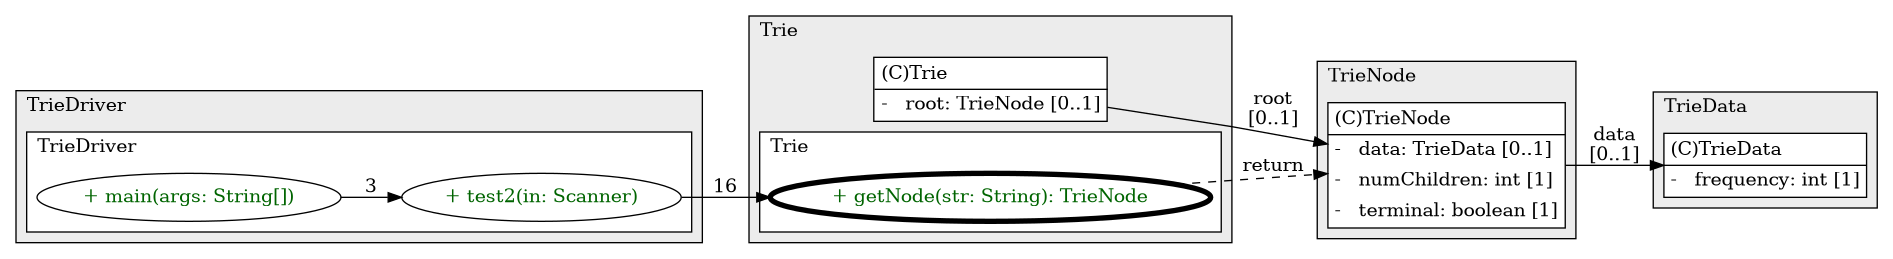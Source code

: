 @startuml

/' diagram meta data start
config=CallConfiguration;
{
  "rootMethod": "Trie#getNode(String)",
  "projectClassification": {
    "searchMode": "OpenProject", // OpenProject, AllProjects
    "includedProjects": "",
    "pathEndKeywords": "*.impl",
    "isClientPath": "",
    "isClientName": "",
    "isTestPath": "",
    "isTestName": "",
    "isMappingPath": "",
    "isMappingName": "",
    "isDataAccessPath": "",
    "isDataAccessName": "",
    "isDataStructurePath": "",
    "isDataStructureName": "",
    "isInterfaceStructuresPath": "",
    "isInterfaceStructuresName": "",
    "isEntryPointPath": "",
    "isEntryPointName": "",
    "treatFinalFieldsAsMandatory": false
  },
  "graphRestriction": {
    "classPackageExcludeFilter": "",
    "classPackageIncludeFilter": "",
    "classNameExcludeFilter": "",
    "classNameIncludeFilter": "",
    "methodNameExcludeFilter": "",
    "methodNameIncludeFilter": "",
    "removeByInheritance": "", // inheritance/annotation based filtering is done in a second step
    "removeByAnnotation": "",
    "removeByClassPackage": "", // cleanup the graph after inheritance/annotation based filtering is done
    "removeByClassName": "",
    "cutMappings": false,
    "cutEnum": false,
    "cutTests": false,
    "cutClient": false,
    "cutDataAccess": false,
    "cutInterfaceStructures": false,
    "cutDataStructures": false,
    "cutGetterAndSetter": false,
    "cutConstructors": false
  },
  "graphTraversal": {
    "forwardDepth": 6,
    "backwardDepth": 6,
    "classPackageExcludeFilter": "",
    "classPackageIncludeFilter": "",
    "classNameExcludeFilter": "",
    "classNameIncludeFilter": "",
    "methodNameExcludeFilter": "",
    "methodNameIncludeFilter": "",
    "hideMappings": false,
    "hideDataStructures": false,
    "hidePrivateMethods": false,
    "hideInterfaceCalls": false, // indirection: implementation -> interface (is hidden) -> implementation
    "onlyShowApplicationEntryPoints": false, // root node is included
    "useMethodCallsForStructureDiagram": "BothDirections" // ForwardOnly, BothDirections, No
  },
  "details": {
    "aggregation": "GroupByClass", // ByClass, GroupByClass, None
    "showMethodParametersTypes": true,
    "showMethodParametersNames": true,
    "showMethodReturnType": true,
    "showPackageLevels": 5,
    "showCallOrder": true,
    "edgeMode": "TypesAndMethods", // TypesOnly, MethodsOnly, TypesAndMethods, MethodsAndDirectTypeUsage
    "showDetailedClassStructure": true
  },
  "rootClass": "Trie",
  "extensionCallbackMethod": "" // qualified.class.name#methodName - signature: public static String method(String)
}
diagram meta data end '/



digraph g {
    rankdir="LR"
    splines=polyline
    

'nodes 
subgraph cluster_1564843780 { 
   	label=TrieData
	labeljust=l
	fillcolor="#ececec"
	style=filled
   
   TrieData1564843780[
	label=<<TABLE BORDER="1" CELLBORDER="0" CELLPADDING="4" CELLSPACING="0">
<TR><TD ALIGN="LEFT" >(C)TrieData</TD></TR>
<HR/>
<TR><TD ALIGN="LEFT" >-   frequency: int [1]</TD></TR>
</TABLE>>
	style=filled
	margin=0
	shape=plaintext
	fillcolor="#FFFFFF"
];
} 

subgraph cluster_1565154652 { 
   	label=TrieNode
	labeljust=l
	fillcolor="#ececec"
	style=filled
   
   TrieNode1565154652[
	label=<<TABLE BORDER="1" CELLBORDER="0" CELLPADDING="4" CELLSPACING="0">
<TR><TD ALIGN="LEFT" >(C)TrieNode</TD></TR>
<HR/>
<TR><TD ALIGN="LEFT" >-   data: TrieData [0..1]</TD></TR>
<TR><TD ALIGN="LEFT" >-   numChildren: int [1]</TD></TR>
<TR><TD ALIGN="LEFT" >-   terminal: boolean [1]</TD></TR>
</TABLE>>
	style=filled
	margin=0
	shape=plaintext
	fillcolor="#FFFFFF"
];
} 

subgraph cluster_2615354 { 
   	label=Trie
	labeljust=l
	fillcolor="#ececec"
	style=filled
   
   Trie2615354[
	label=<<TABLE BORDER="1" CELLBORDER="0" CELLPADDING="4" CELLSPACING="0">
<TR><TD ALIGN="LEFT" >(C)Trie</TD></TR>
<HR/>
<TR><TD ALIGN="LEFT" >-   root: TrieNode [0..1]</TD></TR>
</TABLE>>
	style=filled
	margin=0
	shape=plaintext
	fillcolor="#FFFFFF"
];

subgraph cluster_1244810606 { 
   	label=Trie
	labeljust=l
	fillcolor=white
	style=filled
   
   Trie2615354XXXgetNode1808118735[
	label="+ getNode(str: String): TrieNode"
	style=filled
	fillcolor=white
	tooltip="Trie

&#10;  Search for a particular prefix in the trie, and return the final node in&#10;  the path from root to the end of the string, i.e. the node corresponding&#10;  to the final character. getNode() differs from get() in that getNode()&#10;  searches for any prefix starting from the root, and returns the node&#10;  corresponding to the final character of the prefix, whereas get() will&#10;  search for a whole word only and will return null if it finds the pattern&#10;  in the trie, but not as a whole word. A \"whole word\" is a path in the&#10;  trie that has an ending node that is a terminal node.&#10; &#10;  @param str The string to search for&#10;  @return the final node in the path from root to the end of the prefix, or&#10;  null if prefix is not found&#10; "
	penwidth=4
	fontcolor=darkgreen
];
} 
} 

subgraph cluster_591714562 { 
   	label=TrieDriver
	labeljust=l
	fillcolor="#ececec"
	style=filled
   
   subgraph cluster_1932118382 { 
   	label=TrieDriver
	labeljust=l
	fillcolor=white
	style=filled
   
   TrieDriver591714562XXXmain1859653459[
	label="+ main(args: String[])"
	style=filled
	fillcolor=white
	tooltip="TrieDriver

null"
	fontcolor=darkgreen
];

TrieDriver591714562XXXtest2719352354[
	label="+ test2(in: Scanner)"
	style=filled
	fillcolor=white
	tooltip="TrieDriver

&#10;  Test out the basic Trie implementation. Expect a list on standard in of&#10;  the words and the data to be inserted and then a second line that&#10;  searches for words in the Trie. The first search uses get (so should only&#10;  return for whole words) and the second search use getNode (so should&#10;  return nodes even if they are not whole words).&#10; &#10;  For example&#10; &#10;  abacus 12 abasement 23 abase 43 abroad 32 aloud 23 all 56 allowed 44&#10;  aba abase abasement abroad aloud broad&#10; &#10;  using get&#10;  aba: null abase: TrieNode; isTerminal=true, data=43, #children=1&#10;  abasement: TrieNode; isTerminal=true, data=23, #children=0&#10;  abroad: TrieNode; isTerminal=true, data=32, #children=0&#10;  aloud: TrieNode; isTerminal=true, data=23, #children=0&#10;  broad: null&#10; &#10;  using getNode&#10;  aba: TrieNode; isTerminal=false, data=null, #children=2&#10;  abase: TrieNode; isTerminal=true, data=43, #children=1&#10;  abasement: TrieNode; isTerminal=true, data=23, #children=0&#10;  abroad: TrieNode; isTerminal=true, data=32, #children=0&#10;  aloud: TrieNode; isTerminal=true, data=23, #children=0&#10;  broad: null&#10; "
	fontcolor=darkgreen
];
} 
} 

'edges    
Trie2615354 -> TrieNode1565154652[label="root
[0..1]"];
Trie2615354XXXgetNode1808118735 -> TrieNode1565154652[label=return, style=dashed];
TrieDriver591714562XXXmain1859653459 -> TrieDriver591714562XXXtest2719352354[label=3];
TrieDriver591714562XXXtest2719352354 -> Trie2615354XXXgetNode1808118735[label=16];
TrieNode1565154652 -> TrieData1564843780[label="data
[0..1]"];
    
}
@enduml
